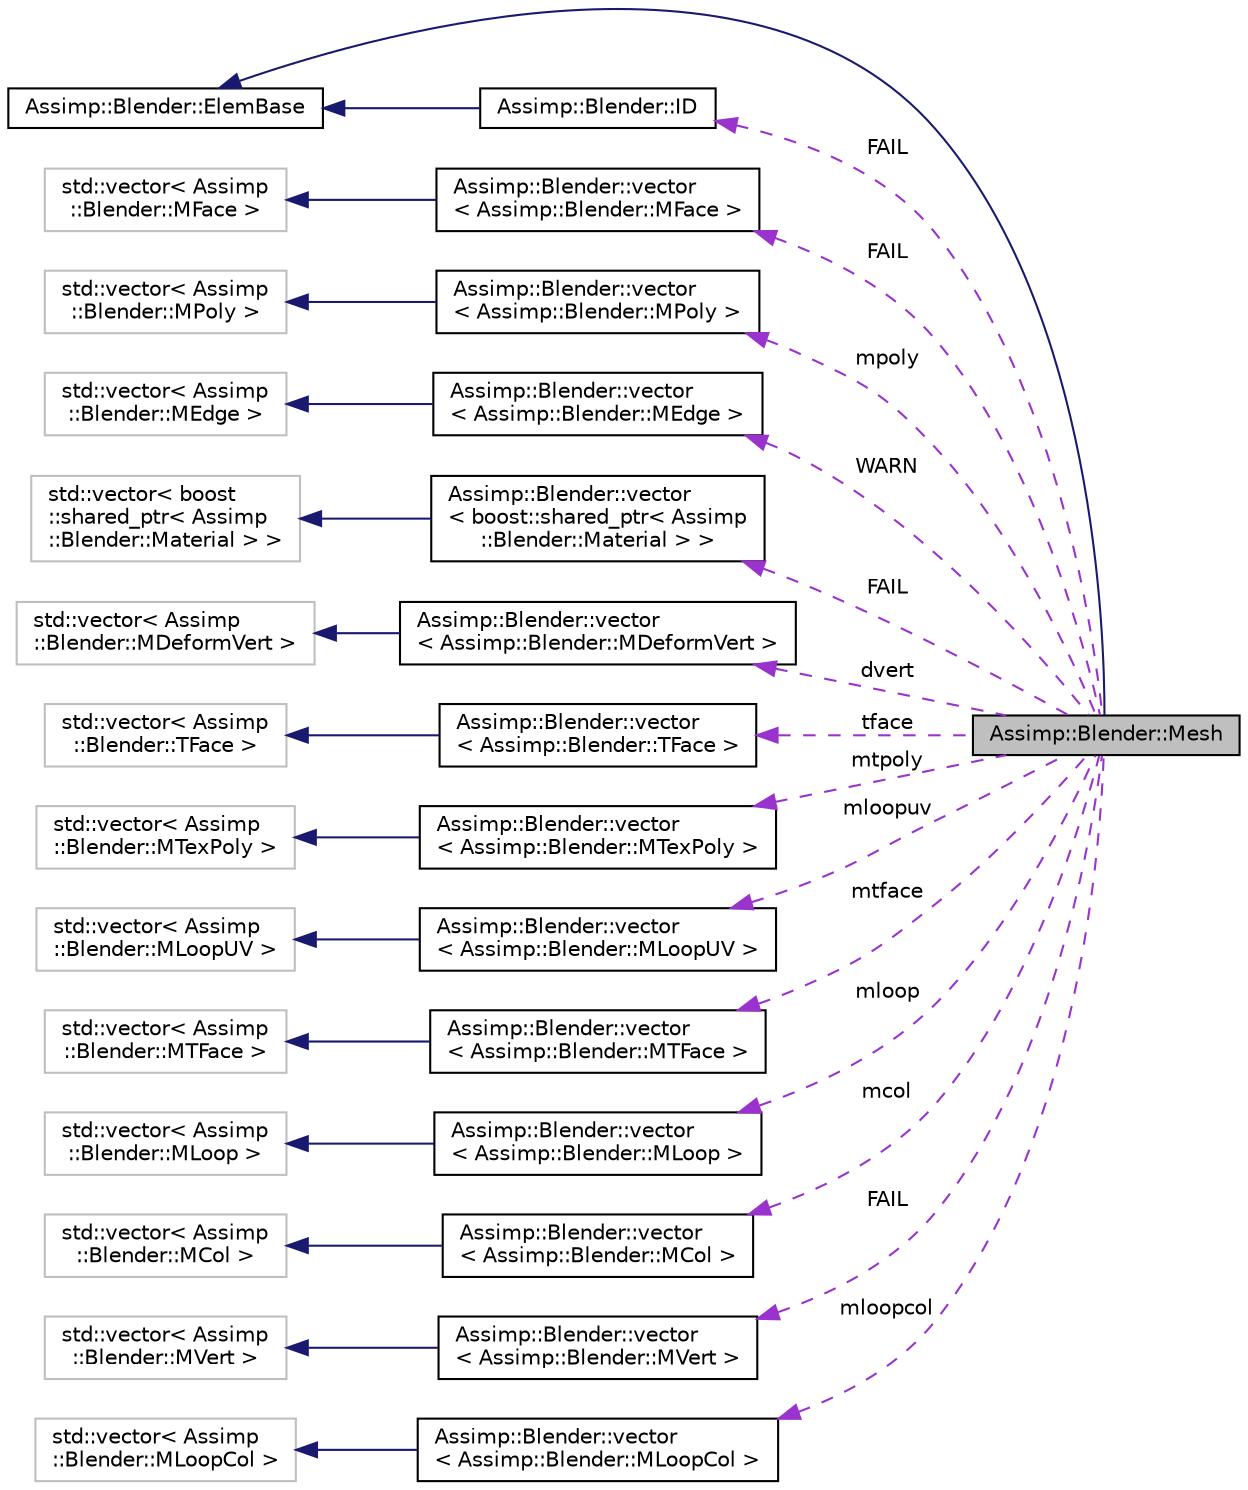 digraph "Assimp::Blender::Mesh"
{
  edge [fontname="Helvetica",fontsize="10",labelfontname="Helvetica",labelfontsize="10"];
  node [fontname="Helvetica",fontsize="10",shape=record];
  rankdir="LR";
  Node1 [label="Assimp::Blender::Mesh",height=0.2,width=0.4,color="black", fillcolor="grey75", style="filled", fontcolor="black"];
  Node2 -> Node1 [dir="back",color="midnightblue",fontsize="10",style="solid",fontname="Helvetica"];
  Node2 [label="Assimp::Blender::ElemBase",height=0.2,width=0.4,color="black", fillcolor="white", style="filled",URL="$struct_assimp_1_1_blender_1_1_elem_base.html"];
  Node3 -> Node1 [dir="back",color="darkorchid3",fontsize="10",style="dashed",label=" FAIL" ,fontname="Helvetica"];
  Node3 [label="Assimp::Blender::vector\l\< Assimp::Blender::MFace \>",height=0.2,width=0.4,color="black", fillcolor="white", style="filled",URL="$class_assimp_1_1_blender_1_1vector.html"];
  Node4 -> Node3 [dir="back",color="midnightblue",fontsize="10",style="solid",fontname="Helvetica"];
  Node4 [label="std::vector\< Assimp\l::Blender::MFace \>",height=0.2,width=0.4,color="grey75", fillcolor="white", style="filled"];
  Node5 -> Node1 [dir="back",color="darkorchid3",fontsize="10",style="dashed",label=" FAIL" ,fontname="Helvetica"];
  Node5 [label="Assimp::Blender::ID",height=0.2,width=0.4,color="black", fillcolor="white", style="filled",URL="$struct_assimp_1_1_blender_1_1_i_d.html"];
  Node2 -> Node5 [dir="back",color="midnightblue",fontsize="10",style="solid",fontname="Helvetica"];
  Node6 -> Node1 [dir="back",color="darkorchid3",fontsize="10",style="dashed",label=" mpoly" ,fontname="Helvetica"];
  Node6 [label="Assimp::Blender::vector\l\< Assimp::Blender::MPoly \>",height=0.2,width=0.4,color="black", fillcolor="white", style="filled",URL="$class_assimp_1_1_blender_1_1vector.html"];
  Node7 -> Node6 [dir="back",color="midnightblue",fontsize="10",style="solid",fontname="Helvetica"];
  Node7 [label="std::vector\< Assimp\l::Blender::MPoly \>",height=0.2,width=0.4,color="grey75", fillcolor="white", style="filled"];
  Node8 -> Node1 [dir="back",color="darkorchid3",fontsize="10",style="dashed",label=" WARN" ,fontname="Helvetica"];
  Node8 [label="Assimp::Blender::vector\l\< Assimp::Blender::MEdge \>",height=0.2,width=0.4,color="black", fillcolor="white", style="filled",URL="$class_assimp_1_1_blender_1_1vector.html"];
  Node9 -> Node8 [dir="back",color="midnightblue",fontsize="10",style="solid",fontname="Helvetica"];
  Node9 [label="std::vector\< Assimp\l::Blender::MEdge \>",height=0.2,width=0.4,color="grey75", fillcolor="white", style="filled"];
  Node10 -> Node1 [dir="back",color="darkorchid3",fontsize="10",style="dashed",label=" FAIL" ,fontname="Helvetica"];
  Node10 [label="Assimp::Blender::vector\l\< boost::shared_ptr\< Assimp\l::Blender::Material \> \>",height=0.2,width=0.4,color="black", fillcolor="white", style="filled",URL="$class_assimp_1_1_blender_1_1vector.html"];
  Node11 -> Node10 [dir="back",color="midnightblue",fontsize="10",style="solid",fontname="Helvetica"];
  Node11 [label="std::vector\< boost\l::shared_ptr\< Assimp\l::Blender::Material \> \>",height=0.2,width=0.4,color="grey75", fillcolor="white", style="filled"];
  Node12 -> Node1 [dir="back",color="darkorchid3",fontsize="10",style="dashed",label=" dvert" ,fontname="Helvetica"];
  Node12 [label="Assimp::Blender::vector\l\< Assimp::Blender::MDeformVert \>",height=0.2,width=0.4,color="black", fillcolor="white", style="filled",URL="$class_assimp_1_1_blender_1_1vector.html"];
  Node13 -> Node12 [dir="back",color="midnightblue",fontsize="10",style="solid",fontname="Helvetica"];
  Node13 [label="std::vector\< Assimp\l::Blender::MDeformVert \>",height=0.2,width=0.4,color="grey75", fillcolor="white", style="filled"];
  Node14 -> Node1 [dir="back",color="darkorchid3",fontsize="10",style="dashed",label=" tface" ,fontname="Helvetica"];
  Node14 [label="Assimp::Blender::vector\l\< Assimp::Blender::TFace \>",height=0.2,width=0.4,color="black", fillcolor="white", style="filled",URL="$class_assimp_1_1_blender_1_1vector.html"];
  Node15 -> Node14 [dir="back",color="midnightblue",fontsize="10",style="solid",fontname="Helvetica"];
  Node15 [label="std::vector\< Assimp\l::Blender::TFace \>",height=0.2,width=0.4,color="grey75", fillcolor="white", style="filled"];
  Node16 -> Node1 [dir="back",color="darkorchid3",fontsize="10",style="dashed",label=" mtpoly" ,fontname="Helvetica"];
  Node16 [label="Assimp::Blender::vector\l\< Assimp::Blender::MTexPoly \>",height=0.2,width=0.4,color="black", fillcolor="white", style="filled",URL="$class_assimp_1_1_blender_1_1vector.html"];
  Node17 -> Node16 [dir="back",color="midnightblue",fontsize="10",style="solid",fontname="Helvetica"];
  Node17 [label="std::vector\< Assimp\l::Blender::MTexPoly \>",height=0.2,width=0.4,color="grey75", fillcolor="white", style="filled"];
  Node18 -> Node1 [dir="back",color="darkorchid3",fontsize="10",style="dashed",label=" mloopuv" ,fontname="Helvetica"];
  Node18 [label="Assimp::Blender::vector\l\< Assimp::Blender::MLoopUV \>",height=0.2,width=0.4,color="black", fillcolor="white", style="filled",URL="$class_assimp_1_1_blender_1_1vector.html"];
  Node19 -> Node18 [dir="back",color="midnightblue",fontsize="10",style="solid",fontname="Helvetica"];
  Node19 [label="std::vector\< Assimp\l::Blender::MLoopUV \>",height=0.2,width=0.4,color="grey75", fillcolor="white", style="filled"];
  Node20 -> Node1 [dir="back",color="darkorchid3",fontsize="10",style="dashed",label=" mtface" ,fontname="Helvetica"];
  Node20 [label="Assimp::Blender::vector\l\< Assimp::Blender::MTFace \>",height=0.2,width=0.4,color="black", fillcolor="white", style="filled",URL="$class_assimp_1_1_blender_1_1vector.html"];
  Node21 -> Node20 [dir="back",color="midnightblue",fontsize="10",style="solid",fontname="Helvetica"];
  Node21 [label="std::vector\< Assimp\l::Blender::MTFace \>",height=0.2,width=0.4,color="grey75", fillcolor="white", style="filled"];
  Node22 -> Node1 [dir="back",color="darkorchid3",fontsize="10",style="dashed",label=" mloop" ,fontname="Helvetica"];
  Node22 [label="Assimp::Blender::vector\l\< Assimp::Blender::MLoop \>",height=0.2,width=0.4,color="black", fillcolor="white", style="filled",URL="$class_assimp_1_1_blender_1_1vector.html"];
  Node23 -> Node22 [dir="back",color="midnightblue",fontsize="10",style="solid",fontname="Helvetica"];
  Node23 [label="std::vector\< Assimp\l::Blender::MLoop \>",height=0.2,width=0.4,color="grey75", fillcolor="white", style="filled"];
  Node24 -> Node1 [dir="back",color="darkorchid3",fontsize="10",style="dashed",label=" mcol" ,fontname="Helvetica"];
  Node24 [label="Assimp::Blender::vector\l\< Assimp::Blender::MCol \>",height=0.2,width=0.4,color="black", fillcolor="white", style="filled",URL="$class_assimp_1_1_blender_1_1vector.html"];
  Node25 -> Node24 [dir="back",color="midnightblue",fontsize="10",style="solid",fontname="Helvetica"];
  Node25 [label="std::vector\< Assimp\l::Blender::MCol \>",height=0.2,width=0.4,color="grey75", fillcolor="white", style="filled"];
  Node26 -> Node1 [dir="back",color="darkorchid3",fontsize="10",style="dashed",label=" FAIL" ,fontname="Helvetica"];
  Node26 [label="Assimp::Blender::vector\l\< Assimp::Blender::MVert \>",height=0.2,width=0.4,color="black", fillcolor="white", style="filled",URL="$class_assimp_1_1_blender_1_1vector.html"];
  Node27 -> Node26 [dir="back",color="midnightblue",fontsize="10",style="solid",fontname="Helvetica"];
  Node27 [label="std::vector\< Assimp\l::Blender::MVert \>",height=0.2,width=0.4,color="grey75", fillcolor="white", style="filled"];
  Node28 -> Node1 [dir="back",color="darkorchid3",fontsize="10",style="dashed",label=" mloopcol" ,fontname="Helvetica"];
  Node28 [label="Assimp::Blender::vector\l\< Assimp::Blender::MLoopCol \>",height=0.2,width=0.4,color="black", fillcolor="white", style="filled",URL="$class_assimp_1_1_blender_1_1vector.html"];
  Node29 -> Node28 [dir="back",color="midnightblue",fontsize="10",style="solid",fontname="Helvetica"];
  Node29 [label="std::vector\< Assimp\l::Blender::MLoopCol \>",height=0.2,width=0.4,color="grey75", fillcolor="white", style="filled"];
}

